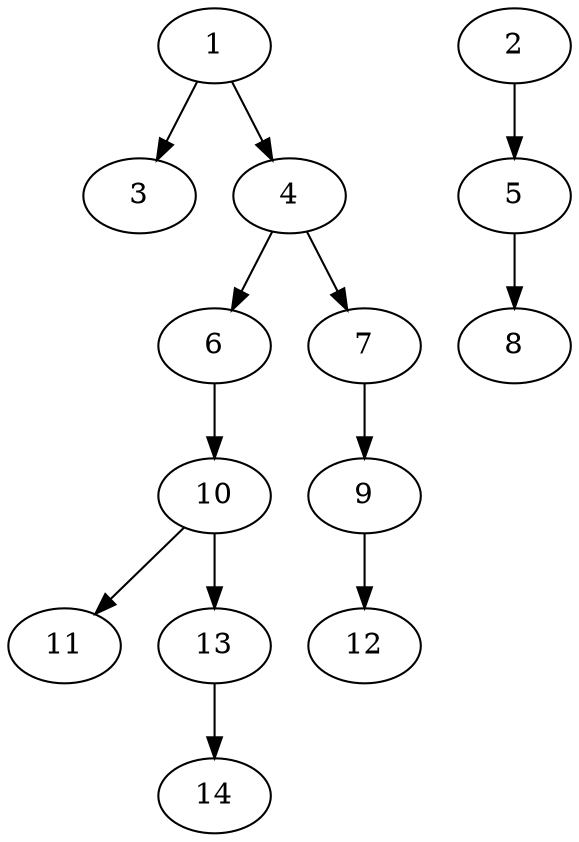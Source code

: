 // DAG (tier=1-easy, mode=compute, n=14, ccr=0.290, fat=0.491, density=0.212, regular=0.717, jump=0.065, mindata=262144, maxdata=2097152)
// DAG automatically generated by daggen at Sun Aug 24 16:33:32 2025
// /home/ermia/Project/Environments/daggen/bin/daggen --dot --ccr 0.290 --fat 0.491 --regular 0.717 --density 0.212 --jump 0.065 --mindata 262144 --maxdata 2097152 -n 14 
digraph G {
  1 [size="5096036528161412", alpha="0.08", expect_size="2548018264080706"]
  1 -> 3 [size ="5961355886592"]
  1 -> 4 [size ="5961355886592"]
  2 [size="1878715466252288000", alpha="0.07", expect_size="939357733126144000"]
  2 -> 5 [size ="12180468531200"]
  3 [size="21846798901444608", alpha="0.09", expect_size="10923399450722304"]
  4 [size="150976690388992000", alpha="0.01", expect_size="75488345194496000"]
  4 -> 6 [size ="2268279603200"]
  4 -> 7 [size ="2268279603200"]
  5 [size="3602178841616842752", alpha="0.11", expect_size="1801089420808421376"]
  5 -> 8 [size ="18798946025472"]
  6 [size="643254145586823168", alpha="0.06", expect_size="321627072793411584"]
  6 -> 10 [size ="5961355886592"]
  7 [size="9196376818779684864", alpha="0.12", expect_size="4598188409389842432"]
  7 -> 9 [size ="35115686166528"]
  8 [size="18270104591338680", alpha="0.16", expect_size="9135052295669340"]
  9 [size="1106256363027354", alpha="0.08", expect_size="553128181513677"]
  9 -> 12 [size ="28647968735232"]
  10 [size="405802540710494208", alpha="0.05", expect_size="202901270355247104"]
  10 -> 11 [size ="4384968671232"]
  10 -> 13 [size ="4384968671232"]
  11 [size="8784661295661056000", alpha="0.03", expect_size="4392330647830528000"]
  12 [size="3206175906594816000", alpha="0.07", expect_size="1603087953297408000"]
  13 [size="277535260118351872", alpha="0.11", expect_size="138767630059175936"]
  13 -> 14 [size ="3403837079552"]
  14 [size="58854204279542912", alpha="0.19", expect_size="29427102139771456"]
}